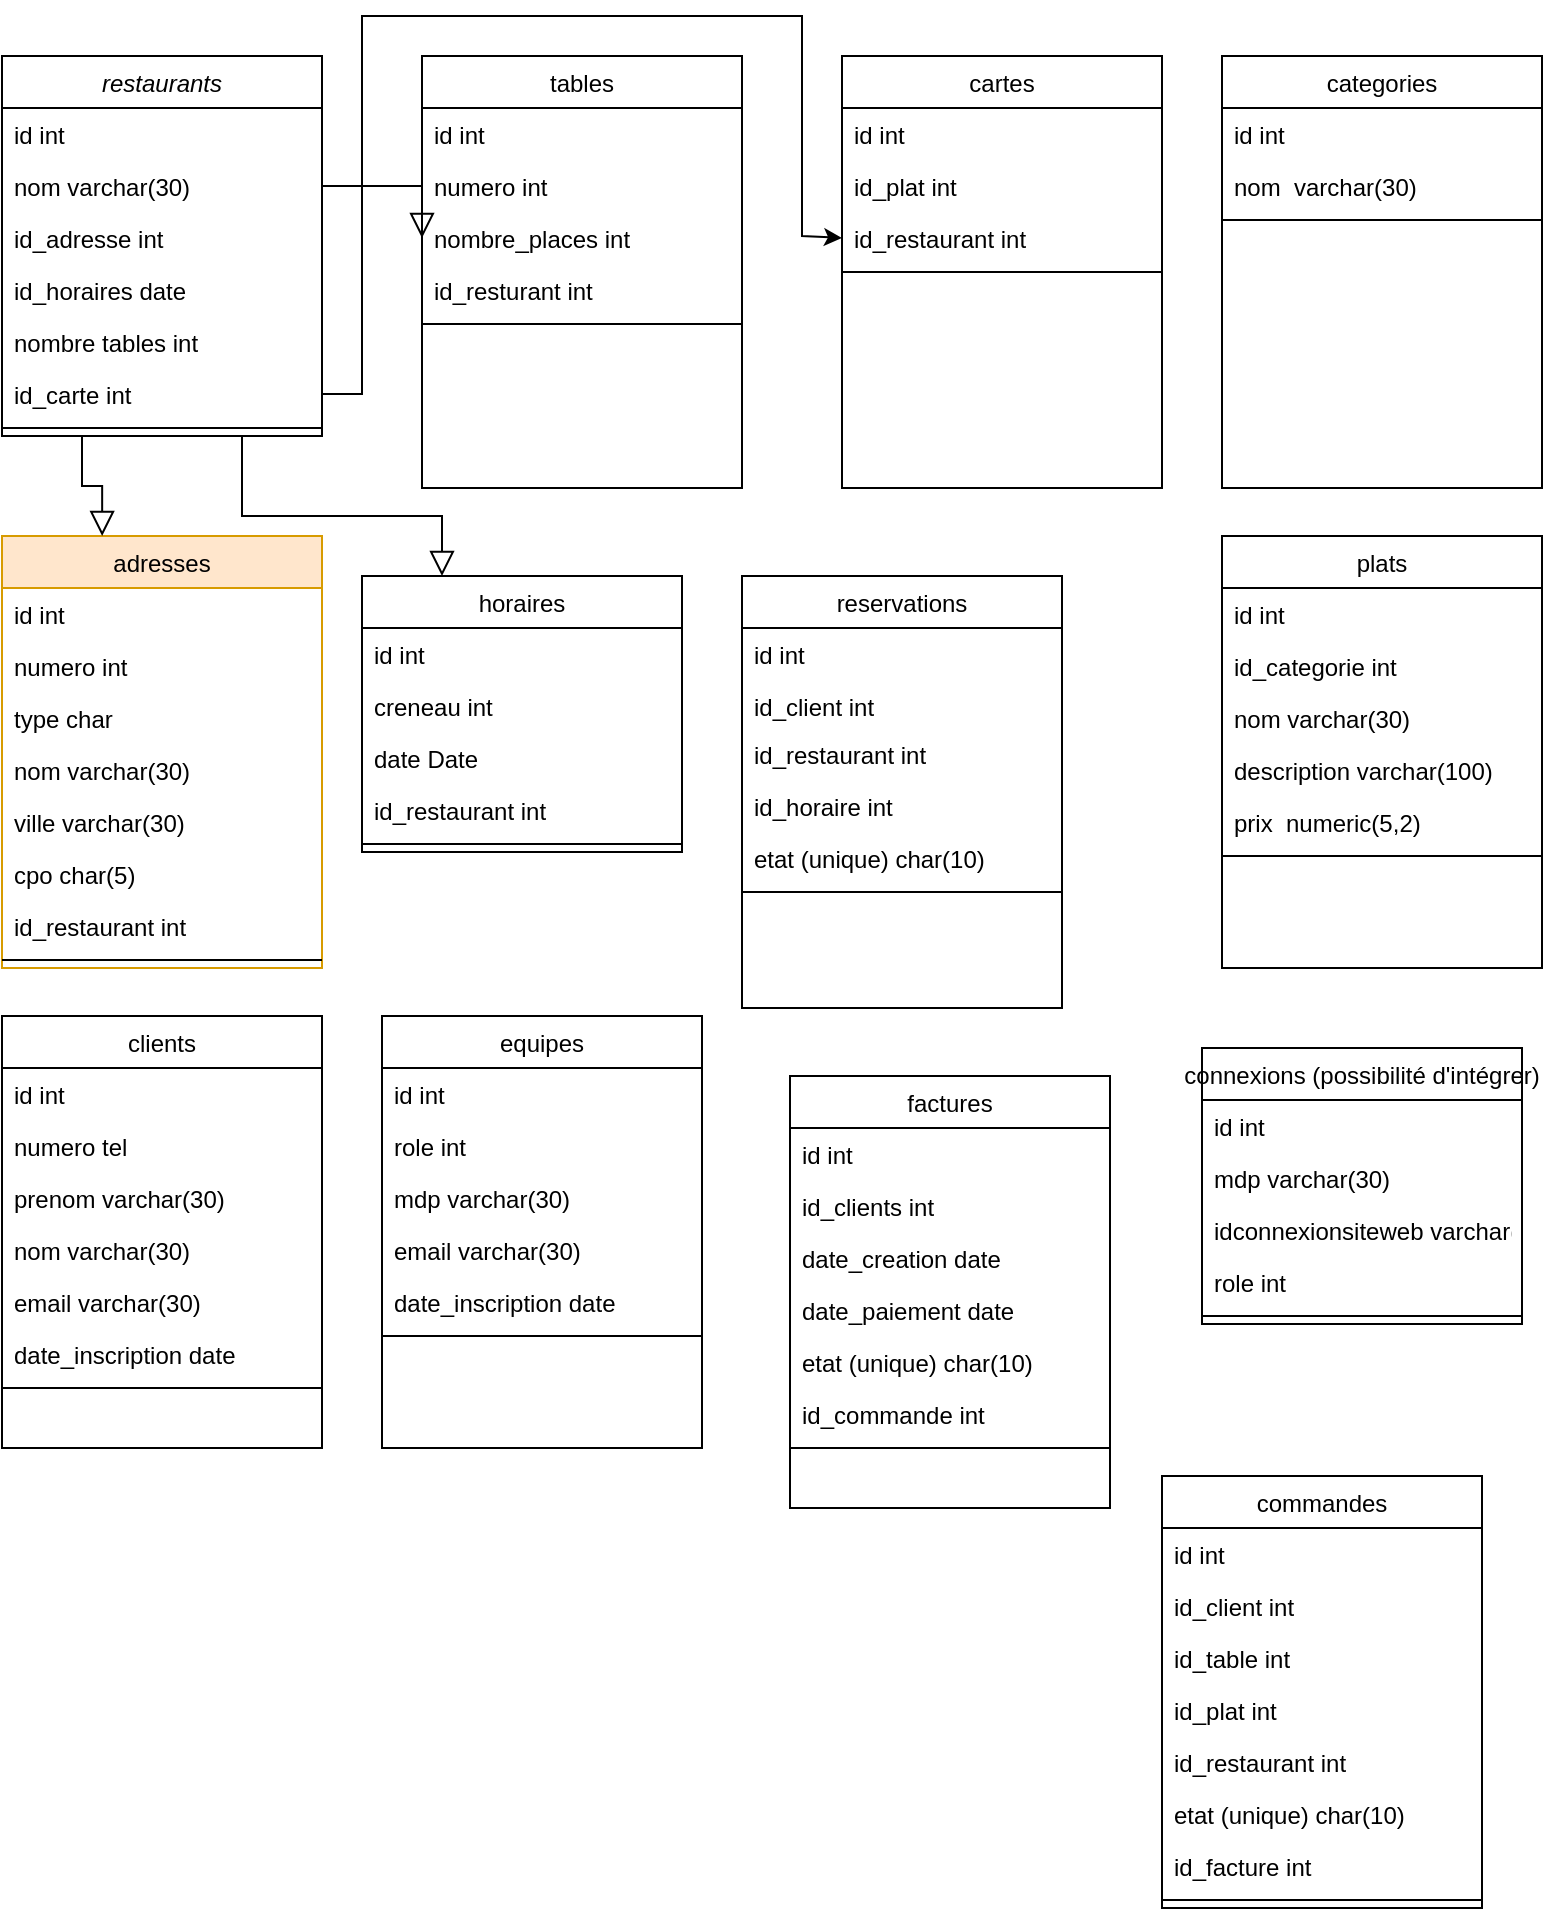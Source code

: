 <mxfile version="22.1.11" type="github">
  <diagram id="C5RBs43oDa-KdzZeNtuy" name="Page-1">
    <mxGraphModel dx="2049" dy="2235" grid="1" gridSize="10" guides="1" tooltips="1" connect="1" arrows="1" fold="1" page="1" pageScale="1" pageWidth="827" pageHeight="1169" math="0" shadow="0">
      <root>
        <mxCell id="WIyWlLk6GJQsqaUBKTNV-0" />
        <mxCell id="WIyWlLk6GJQsqaUBKTNV-1" parent="WIyWlLk6GJQsqaUBKTNV-0" />
        <mxCell id="zkfFHV4jXpPFQw0GAbJ--0" value="restaurants" style="swimlane;fontStyle=2;align=center;verticalAlign=top;childLayout=stackLayout;horizontal=1;startSize=26;horizontalStack=0;resizeParent=1;resizeLast=0;collapsible=1;marginBottom=0;rounded=0;shadow=0;strokeWidth=1;" parent="WIyWlLk6GJQsqaUBKTNV-1" vertex="1">
          <mxGeometry x="20" y="20" width="160" height="190" as="geometry">
            <mxRectangle x="230" y="140" width="160" height="26" as="alternateBounds" />
          </mxGeometry>
        </mxCell>
        <mxCell id="Daupk8jCRFXHcNshcbmI-2" value="id int" style="text;align=left;verticalAlign=top;spacingLeft=4;spacingRight=4;overflow=hidden;rotatable=0;points=[[0,0.5],[1,0.5]];portConstraint=eastwest;rounded=0;shadow=0;html=0;" vertex="1" parent="zkfFHV4jXpPFQw0GAbJ--0">
          <mxGeometry y="26" width="160" height="26" as="geometry" />
        </mxCell>
        <mxCell id="zkfFHV4jXpPFQw0GAbJ--1" value="nom varchar(30)" style="text;align=left;verticalAlign=top;spacingLeft=4;spacingRight=4;overflow=hidden;rotatable=0;points=[[0,0.5],[1,0.5]];portConstraint=eastwest;" parent="zkfFHV4jXpPFQw0GAbJ--0" vertex="1">
          <mxGeometry y="52" width="160" height="26" as="geometry" />
        </mxCell>
        <mxCell id="zkfFHV4jXpPFQw0GAbJ--2" value="id_adresse int" style="text;align=left;verticalAlign=top;spacingLeft=4;spacingRight=4;overflow=hidden;rotatable=0;points=[[0,0.5],[1,0.5]];portConstraint=eastwest;rounded=0;shadow=0;html=0;" parent="zkfFHV4jXpPFQw0GAbJ--0" vertex="1">
          <mxGeometry y="78" width="160" height="26" as="geometry" />
        </mxCell>
        <mxCell id="zkfFHV4jXpPFQw0GAbJ--3" value="id_horaires date" style="text;align=left;verticalAlign=top;spacingLeft=4;spacingRight=4;overflow=hidden;rotatable=0;points=[[0,0.5],[1,0.5]];portConstraint=eastwest;rounded=0;shadow=0;html=0;" parent="zkfFHV4jXpPFQw0GAbJ--0" vertex="1">
          <mxGeometry y="104" width="160" height="26" as="geometry" />
        </mxCell>
        <mxCell id="THNNSNgmlFF1877StKQR-0" value="nombre tables int" style="text;align=left;verticalAlign=top;spacingLeft=4;spacingRight=4;overflow=hidden;rotatable=0;points=[[0,0.5],[1,0.5]];portConstraint=eastwest;rounded=0;shadow=0;html=0;" parent="zkfFHV4jXpPFQw0GAbJ--0" vertex="1">
          <mxGeometry y="130" width="160" height="26" as="geometry" />
        </mxCell>
        <mxCell id="THNNSNgmlFF1877StKQR-6" value="id_carte int" style="text;align=left;verticalAlign=top;spacingLeft=4;spacingRight=4;overflow=hidden;rotatable=0;points=[[0,0.5],[1,0.5]];portConstraint=eastwest;rounded=0;shadow=0;html=0;" parent="zkfFHV4jXpPFQw0GAbJ--0" vertex="1">
          <mxGeometry y="156" width="160" height="26" as="geometry" />
        </mxCell>
        <mxCell id="zkfFHV4jXpPFQw0GAbJ--4" value="" style="line;html=1;strokeWidth=1;align=left;verticalAlign=middle;spacingTop=-1;spacingLeft=3;spacingRight=3;rotatable=0;labelPosition=right;points=[];portConstraint=eastwest;" parent="zkfFHV4jXpPFQw0GAbJ--0" vertex="1">
          <mxGeometry y="182" width="160" height="8" as="geometry" />
        </mxCell>
        <mxCell id="zkfFHV4jXpPFQw0GAbJ--6" value="adresses" style="swimlane;fontStyle=0;align=center;verticalAlign=top;childLayout=stackLayout;horizontal=1;startSize=26;horizontalStack=0;resizeParent=1;resizeLast=0;collapsible=1;marginBottom=0;rounded=0;shadow=0;strokeWidth=1;fillColor=#ffe6cc;strokeColor=#d79b00;" parent="WIyWlLk6GJQsqaUBKTNV-1" vertex="1">
          <mxGeometry x="20" y="260" width="160" height="216" as="geometry">
            <mxRectangle x="130" y="380" width="160" height="26" as="alternateBounds" />
          </mxGeometry>
        </mxCell>
        <mxCell id="Daupk8jCRFXHcNshcbmI-3" value="id int" style="text;align=left;verticalAlign=top;spacingLeft=4;spacingRight=4;overflow=hidden;rotatable=0;points=[[0,0.5],[1,0.5]];portConstraint=eastwest;rounded=0;shadow=0;html=0;" vertex="1" parent="zkfFHV4jXpPFQw0GAbJ--6">
          <mxGeometry y="26" width="160" height="26" as="geometry" />
        </mxCell>
        <mxCell id="zkfFHV4jXpPFQw0GAbJ--7" value="numero int" style="text;align=left;verticalAlign=top;spacingLeft=4;spacingRight=4;overflow=hidden;rotatable=0;points=[[0,0.5],[1,0.5]];portConstraint=eastwest;" parent="zkfFHV4jXpPFQw0GAbJ--6" vertex="1">
          <mxGeometry y="52" width="160" height="26" as="geometry" />
        </mxCell>
        <mxCell id="zkfFHV4jXpPFQw0GAbJ--8" value="type char" style="text;align=left;verticalAlign=top;spacingLeft=4;spacingRight=4;overflow=hidden;rotatable=0;points=[[0,0.5],[1,0.5]];portConstraint=eastwest;rounded=0;shadow=0;html=0;" parent="zkfFHV4jXpPFQw0GAbJ--6" vertex="1">
          <mxGeometry y="78" width="160" height="26" as="geometry" />
        </mxCell>
        <mxCell id="THNNSNgmlFF1877StKQR-1" value="nom varchar(30)" style="text;align=left;verticalAlign=top;spacingLeft=4;spacingRight=4;overflow=hidden;rotatable=0;points=[[0,0.5],[1,0.5]];portConstraint=eastwest;rounded=0;shadow=0;html=0;" parent="zkfFHV4jXpPFQw0GAbJ--6" vertex="1">
          <mxGeometry y="104" width="160" height="26" as="geometry" />
        </mxCell>
        <mxCell id="THNNSNgmlFF1877StKQR-3" value="ville varchar(30)" style="text;align=left;verticalAlign=top;spacingLeft=4;spacingRight=4;overflow=hidden;rotatable=0;points=[[0,0.5],[1,0.5]];portConstraint=eastwest;rounded=0;shadow=0;html=0;" parent="zkfFHV4jXpPFQw0GAbJ--6" vertex="1">
          <mxGeometry y="130" width="160" height="26" as="geometry" />
        </mxCell>
        <mxCell id="THNNSNgmlFF1877StKQR-2" value="cpo char(5)" style="text;align=left;verticalAlign=top;spacingLeft=4;spacingRight=4;overflow=hidden;rotatable=0;points=[[0,0.5],[1,0.5]];portConstraint=eastwest;rounded=0;shadow=0;html=0;" parent="zkfFHV4jXpPFQw0GAbJ--6" vertex="1">
          <mxGeometry y="156" width="160" height="26" as="geometry" />
        </mxCell>
        <mxCell id="THNNSNgmlFF1877StKQR-34" value="id_restaurant int" style="text;align=left;verticalAlign=top;spacingLeft=4;spacingRight=4;overflow=hidden;rotatable=0;points=[[0,0.5],[1,0.5]];portConstraint=eastwest;rounded=0;shadow=0;html=0;" parent="zkfFHV4jXpPFQw0GAbJ--6" vertex="1">
          <mxGeometry y="182" width="160" height="26" as="geometry" />
        </mxCell>
        <mxCell id="zkfFHV4jXpPFQw0GAbJ--9" value="" style="line;html=1;strokeWidth=1;align=left;verticalAlign=middle;spacingTop=-1;spacingLeft=3;spacingRight=3;rotatable=0;labelPosition=right;points=[];portConstraint=eastwest;" parent="zkfFHV4jXpPFQw0GAbJ--6" vertex="1">
          <mxGeometry y="208" width="160" height="8" as="geometry" />
        </mxCell>
        <mxCell id="zkfFHV4jXpPFQw0GAbJ--12" value="" style="endArrow=block;endSize=10;endFill=0;shadow=0;strokeWidth=1;rounded=0;edgeStyle=elbowEdgeStyle;elbow=vertical;entryX=0.313;entryY=0;entryDx=0;entryDy=0;entryPerimeter=0;exitX=0.25;exitY=1;exitDx=0;exitDy=0;" parent="WIyWlLk6GJQsqaUBKTNV-1" source="zkfFHV4jXpPFQw0GAbJ--0" target="zkfFHV4jXpPFQw0GAbJ--6" edge="1">
          <mxGeometry width="160" relative="1" as="geometry">
            <mxPoint x="190" y="210" as="sourcePoint" />
            <mxPoint x="220" y="210" as="targetPoint" />
          </mxGeometry>
        </mxCell>
        <mxCell id="zkfFHV4jXpPFQw0GAbJ--13" value="horaires" style="swimlane;fontStyle=0;align=center;verticalAlign=top;childLayout=stackLayout;horizontal=1;startSize=26;horizontalStack=0;resizeParent=1;resizeLast=0;collapsible=1;marginBottom=0;rounded=0;shadow=0;strokeWidth=1;" parent="WIyWlLk6GJQsqaUBKTNV-1" vertex="1">
          <mxGeometry x="200" y="280" width="160" height="138" as="geometry">
            <mxRectangle x="340" y="380" width="170" height="26" as="alternateBounds" />
          </mxGeometry>
        </mxCell>
        <mxCell id="Daupk8jCRFXHcNshcbmI-5" value="id int" style="text;align=left;verticalAlign=top;spacingLeft=4;spacingRight=4;overflow=hidden;rotatable=0;points=[[0,0.5],[1,0.5]];portConstraint=eastwest;rounded=0;shadow=0;html=0;" vertex="1" parent="zkfFHV4jXpPFQw0GAbJ--13">
          <mxGeometry y="26" width="160" height="26" as="geometry" />
        </mxCell>
        <mxCell id="zkfFHV4jXpPFQw0GAbJ--14" value="creneau int" style="text;align=left;verticalAlign=top;spacingLeft=4;spacingRight=4;overflow=hidden;rotatable=0;points=[[0,0.5],[1,0.5]];portConstraint=eastwest;" parent="zkfFHV4jXpPFQw0GAbJ--13" vertex="1">
          <mxGeometry y="52" width="160" height="26" as="geometry" />
        </mxCell>
        <mxCell id="THNNSNgmlFF1877StKQR-5" value="date Date" style="text;align=left;verticalAlign=top;spacingLeft=4;spacingRight=4;overflow=hidden;rotatable=0;points=[[0,0.5],[1,0.5]];portConstraint=eastwest;" parent="zkfFHV4jXpPFQw0GAbJ--13" vertex="1">
          <mxGeometry y="78" width="160" height="26" as="geometry" />
        </mxCell>
        <mxCell id="Daupk8jCRFXHcNshcbmI-14" value="id_restaurant int" style="text;align=left;verticalAlign=top;spacingLeft=4;spacingRight=4;overflow=hidden;rotatable=0;points=[[0,0.5],[1,0.5]];portConstraint=eastwest;rounded=0;shadow=0;html=0;" vertex="1" parent="zkfFHV4jXpPFQw0GAbJ--13">
          <mxGeometry y="104" width="160" height="26" as="geometry" />
        </mxCell>
        <mxCell id="zkfFHV4jXpPFQw0GAbJ--15" value="" style="line;html=1;strokeWidth=1;align=left;verticalAlign=middle;spacingTop=-1;spacingLeft=3;spacingRight=3;rotatable=0;labelPosition=right;points=[];portConstraint=eastwest;" parent="zkfFHV4jXpPFQw0GAbJ--13" vertex="1">
          <mxGeometry y="130" width="160" height="8" as="geometry" />
        </mxCell>
        <mxCell id="zkfFHV4jXpPFQw0GAbJ--16" value="" style="endArrow=block;endSize=10;endFill=0;shadow=0;strokeWidth=1;rounded=0;edgeStyle=elbowEdgeStyle;elbow=vertical;entryX=0.25;entryY=0;entryDx=0;entryDy=0;exitX=0.75;exitY=1;exitDx=0;exitDy=0;" parent="WIyWlLk6GJQsqaUBKTNV-1" source="zkfFHV4jXpPFQw0GAbJ--0" target="zkfFHV4jXpPFQw0GAbJ--13" edge="1">
          <mxGeometry width="160" relative="1" as="geometry">
            <mxPoint x="230" y="210" as="sourcePoint" />
            <mxPoint x="310" y="271" as="targetPoint" />
            <Array as="points">
              <mxPoint x="220" y="250" />
              <mxPoint x="250" y="340" />
            </Array>
          </mxGeometry>
        </mxCell>
        <mxCell id="zkfFHV4jXpPFQw0GAbJ--17" value="tables" style="swimlane;fontStyle=0;align=center;verticalAlign=top;childLayout=stackLayout;horizontal=1;startSize=26;horizontalStack=0;resizeParent=1;resizeLast=0;collapsible=1;marginBottom=0;rounded=0;shadow=0;strokeWidth=1;" parent="WIyWlLk6GJQsqaUBKTNV-1" vertex="1">
          <mxGeometry x="230" y="20" width="160" height="216" as="geometry">
            <mxRectangle x="550" y="140" width="160" height="26" as="alternateBounds" />
          </mxGeometry>
        </mxCell>
        <mxCell id="Daupk8jCRFXHcNshcbmI-1" value="id int" style="text;align=left;verticalAlign=top;spacingLeft=4;spacingRight=4;overflow=hidden;rotatable=0;points=[[0,0.5],[1,0.5]];portConstraint=eastwest;rounded=0;shadow=0;html=0;" vertex="1" parent="zkfFHV4jXpPFQw0GAbJ--17">
          <mxGeometry y="26" width="160" height="26" as="geometry" />
        </mxCell>
        <mxCell id="Daupk8jCRFXHcNshcbmI-15" value="numero int" style="text;align=left;verticalAlign=top;spacingLeft=4;spacingRight=4;overflow=hidden;rotatable=0;points=[[0,0.5],[1,0.5]];portConstraint=eastwest;rounded=0;shadow=0;html=0;" vertex="1" parent="zkfFHV4jXpPFQw0GAbJ--17">
          <mxGeometry y="52" width="160" height="26" as="geometry" />
        </mxCell>
        <mxCell id="zkfFHV4jXpPFQw0GAbJ--19" value="nombre_places int" style="text;align=left;verticalAlign=top;spacingLeft=4;spacingRight=4;overflow=hidden;rotatable=0;points=[[0,0.5],[1,0.5]];portConstraint=eastwest;rounded=0;shadow=0;html=0;" parent="zkfFHV4jXpPFQw0GAbJ--17" vertex="1">
          <mxGeometry y="78" width="160" height="26" as="geometry" />
        </mxCell>
        <mxCell id="THNNSNgmlFF1877StKQR-4" value="id_resturant int" style="text;align=left;verticalAlign=top;spacingLeft=4;spacingRight=4;overflow=hidden;rotatable=0;points=[[0,0.5],[1,0.5]];portConstraint=eastwest;rounded=0;shadow=0;html=0;" parent="zkfFHV4jXpPFQw0GAbJ--17" vertex="1">
          <mxGeometry y="104" width="160" height="26" as="geometry" />
        </mxCell>
        <mxCell id="zkfFHV4jXpPFQw0GAbJ--23" value="" style="line;html=1;strokeWidth=1;align=left;verticalAlign=middle;spacingTop=-1;spacingLeft=3;spacingRight=3;rotatable=0;labelPosition=right;points=[];portConstraint=eastwest;" parent="zkfFHV4jXpPFQw0GAbJ--17" vertex="1">
          <mxGeometry y="130" width="160" height="8" as="geometry" />
        </mxCell>
        <mxCell id="THNNSNgmlFF1877StKQR-7" value="cartes" style="swimlane;fontStyle=0;align=center;verticalAlign=top;childLayout=stackLayout;horizontal=1;startSize=26;horizontalStack=0;resizeParent=1;resizeLast=0;collapsible=1;marginBottom=0;rounded=0;shadow=0;strokeWidth=1;" parent="WIyWlLk6GJQsqaUBKTNV-1" vertex="1">
          <mxGeometry x="440" y="20" width="160" height="216" as="geometry">
            <mxRectangle x="550" y="140" width="160" height="26" as="alternateBounds" />
          </mxGeometry>
        </mxCell>
        <mxCell id="Daupk8jCRFXHcNshcbmI-7" value="id int" style="text;align=left;verticalAlign=top;spacingLeft=4;spacingRight=4;overflow=hidden;rotatable=0;points=[[0,0.5],[1,0.5]];portConstraint=eastwest;rounded=0;shadow=0;html=0;" vertex="1" parent="THNNSNgmlFF1877StKQR-7">
          <mxGeometry y="26" width="160" height="26" as="geometry" />
        </mxCell>
        <mxCell id="THNNSNgmlFF1877StKQR-8" value="id_plat int" style="text;align=left;verticalAlign=top;spacingLeft=4;spacingRight=4;overflow=hidden;rotatable=0;points=[[0,0.5],[1,0.5]];portConstraint=eastwest;rounded=0;shadow=0;html=0;" parent="THNNSNgmlFF1877StKQR-7" vertex="1">
          <mxGeometry y="52" width="160" height="26" as="geometry" />
        </mxCell>
        <mxCell id="THNNSNgmlFF1877StKQR-26" value="id_restaurant int" style="text;align=left;verticalAlign=top;spacingLeft=4;spacingRight=4;overflow=hidden;rotatable=0;points=[[0,0.5],[1,0.5]];portConstraint=eastwest;rounded=0;shadow=0;html=0;" parent="THNNSNgmlFF1877StKQR-7" vertex="1">
          <mxGeometry y="78" width="160" height="26" as="geometry" />
        </mxCell>
        <mxCell id="THNNSNgmlFF1877StKQR-10" value="" style="line;html=1;strokeWidth=1;align=left;verticalAlign=middle;spacingTop=-1;spacingLeft=3;spacingRight=3;rotatable=0;labelPosition=right;points=[];portConstraint=eastwest;" parent="THNNSNgmlFF1877StKQR-7" vertex="1">
          <mxGeometry y="104" width="160" height="8" as="geometry" />
        </mxCell>
        <mxCell id="THNNSNgmlFF1877StKQR-13" value="categories" style="swimlane;fontStyle=0;align=center;verticalAlign=top;childLayout=stackLayout;horizontal=1;startSize=26;horizontalStack=0;resizeParent=1;resizeLast=0;collapsible=1;marginBottom=0;rounded=0;shadow=0;strokeWidth=1;" parent="WIyWlLk6GJQsqaUBKTNV-1" vertex="1">
          <mxGeometry x="630" y="20" width="160" height="216" as="geometry">
            <mxRectangle x="550" y="140" width="160" height="26" as="alternateBounds" />
          </mxGeometry>
        </mxCell>
        <mxCell id="Daupk8jCRFXHcNshcbmI-10" value="id int" style="text;align=left;verticalAlign=top;spacingLeft=4;spacingRight=4;overflow=hidden;rotatable=0;points=[[0,0.5],[1,0.5]];portConstraint=eastwest;rounded=0;shadow=0;html=0;" vertex="1" parent="THNNSNgmlFF1877StKQR-13">
          <mxGeometry y="26" width="160" height="26" as="geometry" />
        </mxCell>
        <mxCell id="THNNSNgmlFF1877StKQR-14" value="nom  varchar(30)" style="text;align=left;verticalAlign=top;spacingLeft=4;spacingRight=4;overflow=hidden;rotatable=0;points=[[0,0.5],[1,0.5]];portConstraint=eastwest;rounded=0;shadow=0;html=0;" parent="THNNSNgmlFF1877StKQR-13" vertex="1">
          <mxGeometry y="52" width="160" height="26" as="geometry" />
        </mxCell>
        <mxCell id="THNNSNgmlFF1877StKQR-18" value="" style="line;html=1;strokeWidth=1;align=left;verticalAlign=middle;spacingTop=-1;spacingLeft=3;spacingRight=3;rotatable=0;labelPosition=right;points=[];portConstraint=eastwest;" parent="THNNSNgmlFF1877StKQR-13" vertex="1">
          <mxGeometry y="78" width="160" height="8" as="geometry" />
        </mxCell>
        <mxCell id="THNNSNgmlFF1877StKQR-27" value="plats" style="swimlane;fontStyle=0;align=center;verticalAlign=top;childLayout=stackLayout;horizontal=1;startSize=26;horizontalStack=0;resizeParent=1;resizeLast=0;collapsible=1;marginBottom=0;rounded=0;shadow=0;strokeWidth=1;" parent="WIyWlLk6GJQsqaUBKTNV-1" vertex="1">
          <mxGeometry x="630" y="260" width="160" height="216" as="geometry">
            <mxRectangle x="550" y="140" width="160" height="26" as="alternateBounds" />
          </mxGeometry>
        </mxCell>
        <mxCell id="Daupk8jCRFXHcNshcbmI-11" value="id int" style="text;align=left;verticalAlign=top;spacingLeft=4;spacingRight=4;overflow=hidden;rotatable=0;points=[[0,0.5],[1,0.5]];portConstraint=eastwest;rounded=0;shadow=0;html=0;" vertex="1" parent="THNNSNgmlFF1877StKQR-27">
          <mxGeometry y="26" width="160" height="26" as="geometry" />
        </mxCell>
        <mxCell id="THNNSNgmlFF1877StKQR-29" value="id_categorie int" style="text;align=left;verticalAlign=top;spacingLeft=4;spacingRight=4;overflow=hidden;rotatable=0;points=[[0,0.5],[1,0.5]];portConstraint=eastwest;rounded=0;shadow=0;html=0;" parent="THNNSNgmlFF1877StKQR-27" vertex="1">
          <mxGeometry y="52" width="160" height="26" as="geometry" />
        </mxCell>
        <mxCell id="THNNSNgmlFF1877StKQR-32" value="nom varchar(30)" style="text;align=left;verticalAlign=top;spacingLeft=4;spacingRight=4;overflow=hidden;rotatable=0;points=[[0,0.5],[1,0.5]];portConstraint=eastwest;rounded=0;shadow=0;html=0;" parent="THNNSNgmlFF1877StKQR-27" vertex="1">
          <mxGeometry y="78" width="160" height="26" as="geometry" />
        </mxCell>
        <mxCell id="THNNSNgmlFF1877StKQR-33" value="description varchar(100)" style="text;align=left;verticalAlign=top;spacingLeft=4;spacingRight=4;overflow=hidden;rotatable=0;points=[[0,0.5],[1,0.5]];portConstraint=eastwest;rounded=0;shadow=0;html=0;" parent="THNNSNgmlFF1877StKQR-27" vertex="1">
          <mxGeometry y="104" width="160" height="26" as="geometry" />
        </mxCell>
        <mxCell id="THNNSNgmlFF1877StKQR-81" value="prix  numeric(5,2)" style="text;align=left;verticalAlign=top;spacingLeft=4;spacingRight=4;overflow=hidden;rotatable=0;points=[[0,0.5],[1,0.5]];portConstraint=eastwest;rounded=0;shadow=0;html=0;" parent="THNNSNgmlFF1877StKQR-27" vertex="1">
          <mxGeometry y="130" width="160" height="26" as="geometry" />
        </mxCell>
        <mxCell id="THNNSNgmlFF1877StKQR-31" value="" style="line;html=1;strokeWidth=1;align=left;verticalAlign=middle;spacingTop=-1;spacingLeft=3;spacingRight=3;rotatable=0;labelPosition=right;points=[];portConstraint=eastwest;" parent="THNNSNgmlFF1877StKQR-27" vertex="1">
          <mxGeometry y="156" width="160" height="8" as="geometry" />
        </mxCell>
        <mxCell id="THNNSNgmlFF1877StKQR-35" value="clients" style="swimlane;fontStyle=0;align=center;verticalAlign=top;childLayout=stackLayout;horizontal=1;startSize=26;horizontalStack=0;resizeParent=1;resizeLast=0;collapsible=1;marginBottom=0;rounded=0;shadow=0;strokeWidth=1;" parent="WIyWlLk6GJQsqaUBKTNV-1" vertex="1">
          <mxGeometry x="20" y="500" width="160" height="216" as="geometry">
            <mxRectangle x="130" y="380" width="160" height="26" as="alternateBounds" />
          </mxGeometry>
        </mxCell>
        <mxCell id="Daupk8jCRFXHcNshcbmI-4" value="id int" style="text;align=left;verticalAlign=top;spacingLeft=4;spacingRight=4;overflow=hidden;rotatable=0;points=[[0,0.5],[1,0.5]];portConstraint=eastwest;rounded=0;shadow=0;html=0;" vertex="1" parent="THNNSNgmlFF1877StKQR-35">
          <mxGeometry y="26" width="160" height="26" as="geometry" />
        </mxCell>
        <mxCell id="THNNSNgmlFF1877StKQR-36" value="numero tel " style="text;align=left;verticalAlign=top;spacingLeft=4;spacingRight=4;overflow=hidden;rotatable=0;points=[[0,0.5],[1,0.5]];portConstraint=eastwest;" parent="THNNSNgmlFF1877StKQR-35" vertex="1">
          <mxGeometry y="52" width="160" height="26" as="geometry" />
        </mxCell>
        <mxCell id="THNNSNgmlFF1877StKQR-37" value="prenom varchar(30)" style="text;align=left;verticalAlign=top;spacingLeft=4;spacingRight=4;overflow=hidden;rotatable=0;points=[[0,0.5],[1,0.5]];portConstraint=eastwest;rounded=0;shadow=0;html=0;" parent="THNNSNgmlFF1877StKQR-35" vertex="1">
          <mxGeometry y="78" width="160" height="26" as="geometry" />
        </mxCell>
        <mxCell id="THNNSNgmlFF1877StKQR-38" value="nom varchar(30)" style="text;align=left;verticalAlign=top;spacingLeft=4;spacingRight=4;overflow=hidden;rotatable=0;points=[[0,0.5],[1,0.5]];portConstraint=eastwest;rounded=0;shadow=0;html=0;" parent="THNNSNgmlFF1877StKQR-35" vertex="1">
          <mxGeometry y="104" width="160" height="26" as="geometry" />
        </mxCell>
        <mxCell id="THNNSNgmlFF1877StKQR-39" value="email varchar(30)" style="text;align=left;verticalAlign=top;spacingLeft=4;spacingRight=4;overflow=hidden;rotatable=0;points=[[0,0.5],[1,0.5]];portConstraint=eastwest;rounded=0;shadow=0;html=0;" parent="THNNSNgmlFF1877StKQR-35" vertex="1">
          <mxGeometry y="130" width="160" height="26" as="geometry" />
        </mxCell>
        <mxCell id="THNNSNgmlFF1877StKQR-40" value="date_inscription date" style="text;align=left;verticalAlign=top;spacingLeft=4;spacingRight=4;overflow=hidden;rotatable=0;points=[[0,0.5],[1,0.5]];portConstraint=eastwest;rounded=0;shadow=0;html=0;" parent="THNNSNgmlFF1877StKQR-35" vertex="1">
          <mxGeometry y="156" width="160" height="26" as="geometry" />
        </mxCell>
        <mxCell id="THNNSNgmlFF1877StKQR-42" value="" style="line;html=1;strokeWidth=1;align=left;verticalAlign=middle;spacingTop=-1;spacingLeft=3;spacingRight=3;rotatable=0;labelPosition=right;points=[];portConstraint=eastwest;" parent="THNNSNgmlFF1877StKQR-35" vertex="1">
          <mxGeometry y="182" width="160" height="8" as="geometry" />
        </mxCell>
        <mxCell id="THNNSNgmlFF1877StKQR-43" value="equipes" style="swimlane;fontStyle=0;align=center;verticalAlign=top;childLayout=stackLayout;horizontal=1;startSize=26;horizontalStack=0;resizeParent=1;resizeLast=0;collapsible=1;marginBottom=0;rounded=0;shadow=0;strokeWidth=1;" parent="WIyWlLk6GJQsqaUBKTNV-1" vertex="1">
          <mxGeometry x="210" y="500" width="160" height="216" as="geometry">
            <mxRectangle x="130" y="380" width="160" height="26" as="alternateBounds" />
          </mxGeometry>
        </mxCell>
        <mxCell id="Daupk8jCRFXHcNshcbmI-6" value="id int" style="text;align=left;verticalAlign=top;spacingLeft=4;spacingRight=4;overflow=hidden;rotatable=0;points=[[0,0.5],[1,0.5]];portConstraint=eastwest;rounded=0;shadow=0;html=0;" vertex="1" parent="THNNSNgmlFF1877StKQR-43">
          <mxGeometry y="26" width="160" height="26" as="geometry" />
        </mxCell>
        <mxCell id="THNNSNgmlFF1877StKQR-44" value="role int" style="text;align=left;verticalAlign=top;spacingLeft=4;spacingRight=4;overflow=hidden;rotatable=0;points=[[0,0.5],[1,0.5]];portConstraint=eastwest;" parent="THNNSNgmlFF1877StKQR-43" vertex="1">
          <mxGeometry y="52" width="160" height="26" as="geometry" />
        </mxCell>
        <mxCell id="THNNSNgmlFF1877StKQR-46" value="mdp varchar(30)" style="text;align=left;verticalAlign=top;spacingLeft=4;spacingRight=4;overflow=hidden;rotatable=0;points=[[0,0.5],[1,0.5]];portConstraint=eastwest;rounded=0;shadow=0;html=0;" parent="THNNSNgmlFF1877StKQR-43" vertex="1">
          <mxGeometry y="78" width="160" height="26" as="geometry" />
        </mxCell>
        <mxCell id="THNNSNgmlFF1877StKQR-47" value="email varchar(30)" style="text;align=left;verticalAlign=top;spacingLeft=4;spacingRight=4;overflow=hidden;rotatable=0;points=[[0,0.5],[1,0.5]];portConstraint=eastwest;rounded=0;shadow=0;html=0;" parent="THNNSNgmlFF1877StKQR-43" vertex="1">
          <mxGeometry y="104" width="160" height="26" as="geometry" />
        </mxCell>
        <mxCell id="THNNSNgmlFF1877StKQR-48" value="date_inscription date" style="text;align=left;verticalAlign=top;spacingLeft=4;spacingRight=4;overflow=hidden;rotatable=0;points=[[0,0.5],[1,0.5]];portConstraint=eastwest;rounded=0;shadow=0;html=0;" parent="THNNSNgmlFF1877StKQR-43" vertex="1">
          <mxGeometry y="130" width="160" height="26" as="geometry" />
        </mxCell>
        <mxCell id="THNNSNgmlFF1877StKQR-49" value="" style="line;html=1;strokeWidth=1;align=left;verticalAlign=middle;spacingTop=-1;spacingLeft=3;spacingRight=3;rotatable=0;labelPosition=right;points=[];portConstraint=eastwest;" parent="THNNSNgmlFF1877StKQR-43" vertex="1">
          <mxGeometry y="156" width="160" height="8" as="geometry" />
        </mxCell>
        <mxCell id="THNNSNgmlFF1877StKQR-52" value="connexions (possibilité d&#39;intégrer)" style="swimlane;fontStyle=0;align=center;verticalAlign=top;childLayout=stackLayout;horizontal=1;startSize=26;horizontalStack=0;resizeParent=1;resizeLast=0;collapsible=1;marginBottom=0;rounded=0;shadow=0;strokeWidth=1;" parent="WIyWlLk6GJQsqaUBKTNV-1" vertex="1">
          <mxGeometry x="620" y="516" width="160" height="138" as="geometry">
            <mxRectangle x="340" y="380" width="170" height="26" as="alternateBounds" />
          </mxGeometry>
        </mxCell>
        <mxCell id="Daupk8jCRFXHcNshcbmI-12" value="id int" style="text;align=left;verticalAlign=top;spacingLeft=4;spacingRight=4;overflow=hidden;rotatable=0;points=[[0,0.5],[1,0.5]];portConstraint=eastwest;rounded=0;shadow=0;html=0;" vertex="1" parent="THNNSNgmlFF1877StKQR-52">
          <mxGeometry y="26" width="160" height="26" as="geometry" />
        </mxCell>
        <mxCell id="THNNSNgmlFF1877StKQR-56" value="mdp varchar(30)" style="text;align=left;verticalAlign=top;spacingLeft=4;spacingRight=4;overflow=hidden;rotatable=0;points=[[0,0.5],[1,0.5]];portConstraint=eastwest;rounded=0;shadow=0;html=0;" parent="THNNSNgmlFF1877StKQR-52" vertex="1">
          <mxGeometry y="52" width="160" height="26" as="geometry" />
        </mxCell>
        <mxCell id="THNNSNgmlFF1877StKQR-57" value="idconnexionsiteweb varchar(30)" style="text;align=left;verticalAlign=top;spacingLeft=4;spacingRight=4;overflow=hidden;rotatable=0;points=[[0,0.5],[1,0.5]];portConstraint=eastwest;rounded=0;shadow=0;html=0;" parent="THNNSNgmlFF1877StKQR-52" vertex="1">
          <mxGeometry y="78" width="160" height="26" as="geometry" />
        </mxCell>
        <mxCell id="THNNSNgmlFF1877StKQR-58" value="role int" style="text;align=left;verticalAlign=top;spacingLeft=4;spacingRight=4;overflow=hidden;rotatable=0;points=[[0,0.5],[1,0.5]];portConstraint=eastwest;" parent="THNNSNgmlFF1877StKQR-52" vertex="1">
          <mxGeometry y="104" width="160" height="26" as="geometry" />
        </mxCell>
        <mxCell id="THNNSNgmlFF1877StKQR-55" value="" style="line;html=1;strokeWidth=1;align=left;verticalAlign=middle;spacingTop=-1;spacingLeft=3;spacingRight=3;rotatable=0;labelPosition=right;points=[];portConstraint=eastwest;" parent="THNNSNgmlFF1877StKQR-52" vertex="1">
          <mxGeometry y="130" width="160" height="8" as="geometry" />
        </mxCell>
        <mxCell id="THNNSNgmlFF1877StKQR-59" value="reservations" style="swimlane;fontStyle=0;align=center;verticalAlign=top;childLayout=stackLayout;horizontal=1;startSize=26;horizontalStack=0;resizeParent=1;resizeLast=0;collapsible=1;marginBottom=0;rounded=0;shadow=0;strokeWidth=1;" parent="WIyWlLk6GJQsqaUBKTNV-1" vertex="1">
          <mxGeometry x="390" y="280" width="160" height="216" as="geometry">
            <mxRectangle x="550" y="140" width="160" height="26" as="alternateBounds" />
          </mxGeometry>
        </mxCell>
        <mxCell id="Daupk8jCRFXHcNshcbmI-8" value="id int" style="text;align=left;verticalAlign=top;spacingLeft=4;spacingRight=4;overflow=hidden;rotatable=0;points=[[0,0.5],[1,0.5]];portConstraint=eastwest;rounded=0;shadow=0;html=0;" vertex="1" parent="THNNSNgmlFF1877StKQR-59">
          <mxGeometry y="26" width="160" height="26" as="geometry" />
        </mxCell>
        <mxCell id="THNNSNgmlFF1877StKQR-60" value="id_client int" style="text;align=left;verticalAlign=top;spacingLeft=4;spacingRight=4;overflow=hidden;rotatable=0;points=[[0,0.5],[1,0.5]];portConstraint=eastwest;rounded=0;shadow=0;html=0;" parent="THNNSNgmlFF1877StKQR-59" vertex="1">
          <mxGeometry y="52" width="160" height="24" as="geometry" />
        </mxCell>
        <mxCell id="THNNSNgmlFF1877StKQR-64" value="id_restaurant int" style="text;align=left;verticalAlign=top;spacingLeft=4;spacingRight=4;overflow=hidden;rotatable=0;points=[[0,0.5],[1,0.5]];portConstraint=eastwest;rounded=0;shadow=0;html=0;" parent="THNNSNgmlFF1877StKQR-59" vertex="1">
          <mxGeometry y="76" width="160" height="26" as="geometry" />
        </mxCell>
        <mxCell id="THNNSNgmlFF1877StKQR-61" value="id_horaire int" style="text;align=left;verticalAlign=top;spacingLeft=4;spacingRight=4;overflow=hidden;rotatable=0;points=[[0,0.5],[1,0.5]];portConstraint=eastwest;rounded=0;shadow=0;html=0;" parent="THNNSNgmlFF1877StKQR-59" vertex="1">
          <mxGeometry y="102" width="160" height="26" as="geometry" />
        </mxCell>
        <mxCell id="THNNSNgmlFF1877StKQR-65" value="etat (unique) char(10)" style="text;align=left;verticalAlign=top;spacingLeft=4;spacingRight=4;overflow=hidden;rotatable=0;points=[[0,0.5],[1,0.5]];portConstraint=eastwest;rounded=0;shadow=0;html=0;" parent="THNNSNgmlFF1877StKQR-59" vertex="1">
          <mxGeometry y="128" width="160" height="26" as="geometry" />
        </mxCell>
        <mxCell id="THNNSNgmlFF1877StKQR-63" value="" style="line;html=1;strokeWidth=1;align=left;verticalAlign=middle;spacingTop=-1;spacingLeft=3;spacingRight=3;rotatable=0;labelPosition=right;points=[];portConstraint=eastwest;" parent="THNNSNgmlFF1877StKQR-59" vertex="1">
          <mxGeometry y="154" width="160" height="8" as="geometry" />
        </mxCell>
        <mxCell id="THNNSNgmlFF1877StKQR-66" value="factures" style="swimlane;fontStyle=0;align=center;verticalAlign=top;childLayout=stackLayout;horizontal=1;startSize=26;horizontalStack=0;resizeParent=1;resizeLast=0;collapsible=1;marginBottom=0;rounded=0;shadow=0;strokeWidth=1;" parent="WIyWlLk6GJQsqaUBKTNV-1" vertex="1">
          <mxGeometry x="414" y="530" width="160" height="216" as="geometry">
            <mxRectangle x="550" y="140" width="160" height="26" as="alternateBounds" />
          </mxGeometry>
        </mxCell>
        <mxCell id="Daupk8jCRFXHcNshcbmI-9" value="id int" style="text;align=left;verticalAlign=top;spacingLeft=4;spacingRight=4;overflow=hidden;rotatable=0;points=[[0,0.5],[1,0.5]];portConstraint=eastwest;rounded=0;shadow=0;html=0;" vertex="1" parent="THNNSNgmlFF1877StKQR-66">
          <mxGeometry y="26" width="160" height="26" as="geometry" />
        </mxCell>
        <mxCell id="THNNSNgmlFF1877StKQR-67" value="id_clients int" style="text;align=left;verticalAlign=top;spacingLeft=4;spacingRight=4;overflow=hidden;rotatable=0;points=[[0,0.5],[1,0.5]];portConstraint=eastwest;rounded=0;shadow=0;html=0;" parent="THNNSNgmlFF1877StKQR-66" vertex="1">
          <mxGeometry y="52" width="160" height="26" as="geometry" />
        </mxCell>
        <mxCell id="THNNSNgmlFF1877StKQR-71" value="date_creation date" style="text;align=left;verticalAlign=top;spacingLeft=4;spacingRight=4;overflow=hidden;rotatable=0;points=[[0,0.5],[1,0.5]];portConstraint=eastwest;rounded=0;shadow=0;html=0;" parent="THNNSNgmlFF1877StKQR-66" vertex="1">
          <mxGeometry y="78" width="160" height="26" as="geometry" />
        </mxCell>
        <mxCell id="THNNSNgmlFF1877StKQR-69" value="date_paiement date" style="text;align=left;verticalAlign=top;spacingLeft=4;spacingRight=4;overflow=hidden;rotatable=0;points=[[0,0.5],[1,0.5]];portConstraint=eastwest;rounded=0;shadow=0;html=0;" parent="THNNSNgmlFF1877StKQR-66" vertex="1">
          <mxGeometry y="104" width="160" height="26" as="geometry" />
        </mxCell>
        <mxCell id="THNNSNgmlFF1877StKQR-72" value="etat (unique) char(10)" style="text;align=left;verticalAlign=top;spacingLeft=4;spacingRight=4;overflow=hidden;rotatable=0;points=[[0,0.5],[1,0.5]];portConstraint=eastwest;rounded=0;shadow=0;html=0;" parent="THNNSNgmlFF1877StKQR-66" vertex="1">
          <mxGeometry y="130" width="160" height="26" as="geometry" />
        </mxCell>
        <mxCell id="THNNSNgmlFF1877StKQR-73" value="id_commande int" style="text;align=left;verticalAlign=top;spacingLeft=4;spacingRight=4;overflow=hidden;rotatable=0;points=[[0,0.5],[1,0.5]];portConstraint=eastwest;rounded=0;shadow=0;html=0;" parent="THNNSNgmlFF1877StKQR-66" vertex="1">
          <mxGeometry y="156" width="160" height="26" as="geometry" />
        </mxCell>
        <mxCell id="THNNSNgmlFF1877StKQR-70" value="" style="line;html=1;strokeWidth=1;align=left;verticalAlign=middle;spacingTop=-1;spacingLeft=3;spacingRight=3;rotatable=0;labelPosition=right;points=[];portConstraint=eastwest;" parent="THNNSNgmlFF1877StKQR-66" vertex="1">
          <mxGeometry y="182" width="160" height="8" as="geometry" />
        </mxCell>
        <mxCell id="THNNSNgmlFF1877StKQR-74" value="commandes" style="swimlane;fontStyle=0;align=center;verticalAlign=top;childLayout=stackLayout;horizontal=1;startSize=26;horizontalStack=0;resizeParent=1;resizeLast=0;collapsible=1;marginBottom=0;rounded=0;shadow=0;strokeWidth=1;" parent="WIyWlLk6GJQsqaUBKTNV-1" vertex="1">
          <mxGeometry x="600" y="730" width="160" height="216" as="geometry">
            <mxRectangle x="550" y="140" width="160" height="26" as="alternateBounds" />
          </mxGeometry>
        </mxCell>
        <mxCell id="Daupk8jCRFXHcNshcbmI-13" value="id int" style="text;align=left;verticalAlign=top;spacingLeft=4;spacingRight=4;overflow=hidden;rotatable=0;points=[[0,0.5],[1,0.5]];portConstraint=eastwest;rounded=0;shadow=0;html=0;" vertex="1" parent="THNNSNgmlFF1877StKQR-74">
          <mxGeometry y="26" width="160" height="26" as="geometry" />
        </mxCell>
        <mxCell id="THNNSNgmlFF1877StKQR-75" value="id_client int" style="text;align=left;verticalAlign=top;spacingLeft=4;spacingRight=4;overflow=hidden;rotatable=0;points=[[0,0.5],[1,0.5]];portConstraint=eastwest;rounded=0;shadow=0;html=0;" parent="THNNSNgmlFF1877StKQR-74" vertex="1">
          <mxGeometry y="52" width="160" height="26" as="geometry" />
        </mxCell>
        <mxCell id="Daupk8jCRFXHcNshcbmI-16" value="id_table int" style="text;align=left;verticalAlign=top;spacingLeft=4;spacingRight=4;overflow=hidden;rotatable=0;points=[[0,0.5],[1,0.5]];portConstraint=eastwest;rounded=0;shadow=0;html=0;" vertex="1" parent="THNNSNgmlFF1877StKQR-74">
          <mxGeometry y="78" width="160" height="26" as="geometry" />
        </mxCell>
        <mxCell id="THNNSNgmlFF1877StKQR-76" value="id_plat int" style="text;align=left;verticalAlign=top;spacingLeft=4;spacingRight=4;overflow=hidden;rotatable=0;points=[[0,0.5],[1,0.5]];portConstraint=eastwest;rounded=0;shadow=0;html=0;" parent="THNNSNgmlFF1877StKQR-74" vertex="1">
          <mxGeometry y="104" width="160" height="26" as="geometry" />
        </mxCell>
        <mxCell id="THNNSNgmlFF1877StKQR-77" value="id_restaurant int" style="text;align=left;verticalAlign=top;spacingLeft=4;spacingRight=4;overflow=hidden;rotatable=0;points=[[0,0.5],[1,0.5]];portConstraint=eastwest;rounded=0;shadow=0;html=0;" parent="THNNSNgmlFF1877StKQR-74" vertex="1">
          <mxGeometry y="130" width="160" height="26" as="geometry" />
        </mxCell>
        <mxCell id="THNNSNgmlFF1877StKQR-78" value="etat (unique) char(10)" style="text;align=left;verticalAlign=top;spacingLeft=4;spacingRight=4;overflow=hidden;rotatable=0;points=[[0,0.5],[1,0.5]];portConstraint=eastwest;rounded=0;shadow=0;html=0;" parent="THNNSNgmlFF1877StKQR-74" vertex="1">
          <mxGeometry y="156" width="160" height="26" as="geometry" />
        </mxCell>
        <mxCell id="THNNSNgmlFF1877StKQR-79" value="id_facture int" style="text;align=left;verticalAlign=top;spacingLeft=4;spacingRight=4;overflow=hidden;rotatable=0;points=[[0,0.5],[1,0.5]];portConstraint=eastwest;rounded=0;shadow=0;html=0;" parent="THNNSNgmlFF1877StKQR-74" vertex="1">
          <mxGeometry y="182" width="160" height="26" as="geometry" />
        </mxCell>
        <mxCell id="THNNSNgmlFF1877StKQR-80" value="" style="line;html=1;strokeWidth=1;align=left;verticalAlign=middle;spacingTop=-1;spacingLeft=3;spacingRight=3;rotatable=0;labelPosition=right;points=[];portConstraint=eastwest;" parent="THNNSNgmlFF1877StKQR-74" vertex="1">
          <mxGeometry y="208" width="160" height="8" as="geometry" />
        </mxCell>
        <mxCell id="THNNSNgmlFF1877StKQR-83" value="" style="endArrow=block;endSize=10;endFill=0;shadow=0;strokeWidth=1;rounded=0;edgeStyle=elbowEdgeStyle;elbow=vertical;entryX=0;entryY=0.5;entryDx=0;entryDy=0;exitX=1;exitY=0.5;exitDx=0;exitDy=0;" parent="WIyWlLk6GJQsqaUBKTNV-1" source="zkfFHV4jXpPFQw0GAbJ--3" target="zkfFHV4jXpPFQw0GAbJ--19" edge="1">
          <mxGeometry width="160" relative="1" as="geometry">
            <mxPoint x="80" y="204" as="sourcePoint" />
            <mxPoint x="90" y="280" as="targetPoint" />
            <Array as="points">
              <mxPoint x="210" y="85" />
            </Array>
          </mxGeometry>
        </mxCell>
        <mxCell id="THNNSNgmlFF1877StKQR-84" value="" style="endArrow=classic;html=1;rounded=0;entryX=0;entryY=0.5;entryDx=0;entryDy=0;exitX=1;exitY=0.5;exitDx=0;exitDy=0;exitPerimeter=0;" parent="WIyWlLk6GJQsqaUBKTNV-1" source="THNNSNgmlFF1877StKQR-6" target="THNNSNgmlFF1877StKQR-26" edge="1">
          <mxGeometry width="50" height="50" relative="1" as="geometry">
            <mxPoint x="320" y="520" as="sourcePoint" />
            <mxPoint x="210" y="20" as="targetPoint" />
            <Array as="points">
              <mxPoint x="200" y="189" />
              <mxPoint x="200" />
              <mxPoint x="420" />
              <mxPoint x="420" y="110" />
            </Array>
          </mxGeometry>
        </mxCell>
      </root>
    </mxGraphModel>
  </diagram>
</mxfile>
